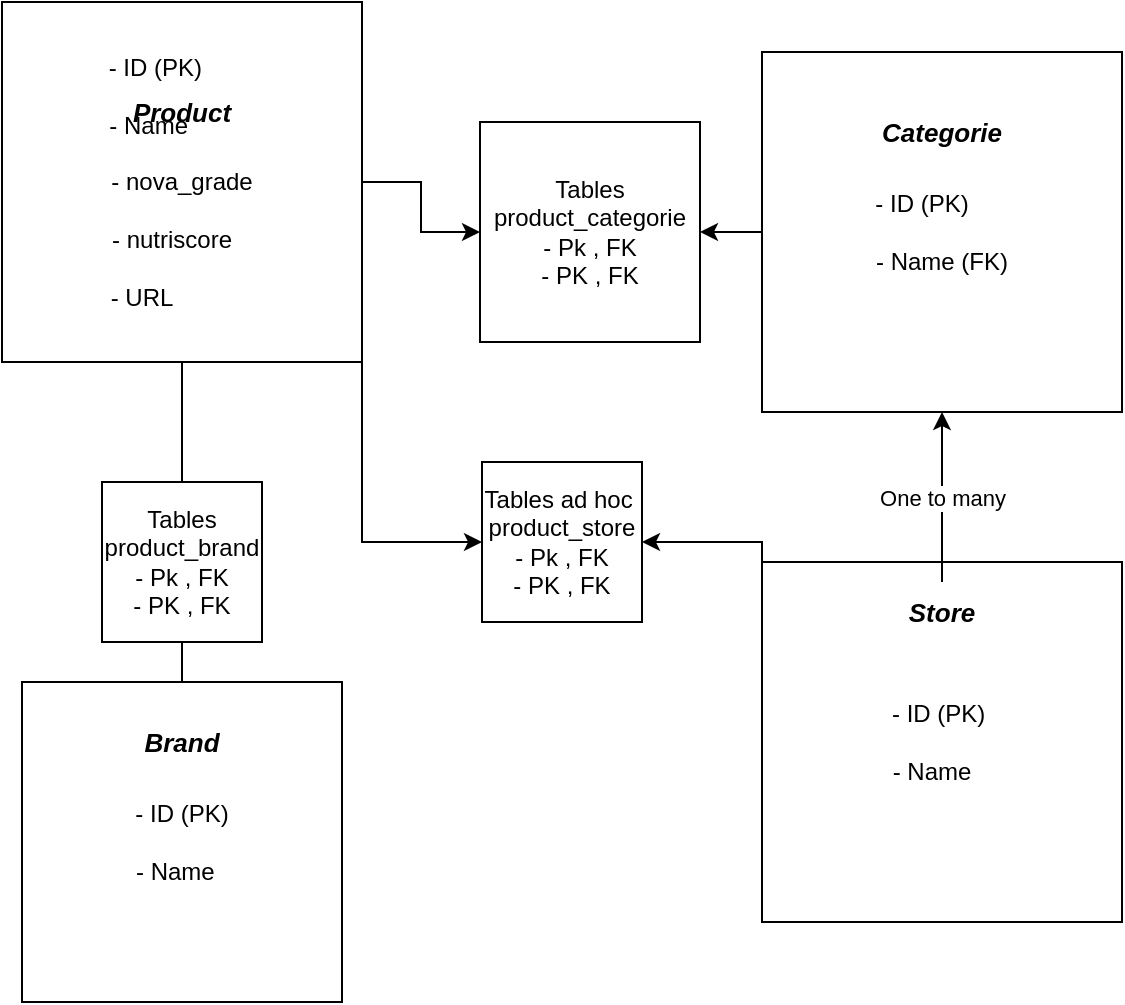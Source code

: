 <mxfile version="13.9.9" type="device"><diagram id="dAPC-p7QNrLlhckH_aeJ" name="Page-1"><mxGraphModel dx="768" dy="491" grid="1" gridSize="10" guides="1" tooltips="1" connect="1" arrows="1" fold="1" page="1" pageScale="1" pageWidth="827" pageHeight="1169" math="0" shadow="0"><root><mxCell id="0"/><mxCell id="1" parent="0"/><mxCell id="74UMSGYcvWy5tOo4xECv-6" style="edgeStyle=orthogonalEdgeStyle;rounded=0;orthogonalLoop=1;jettySize=auto;html=1;exitX=1;exitY=0.5;exitDx=0;exitDy=0;" parent="1" source="x8eyoRmcrZJcXqNhhZRO-1" target="74UMSGYcvWy5tOo4xECv-5" edge="1"><mxGeometry relative="1" as="geometry"/></mxCell><mxCell id="74UMSGYcvWy5tOo4xECv-9" style="edgeStyle=orthogonalEdgeStyle;rounded=0;orthogonalLoop=1;jettySize=auto;html=1;exitX=1;exitY=1;exitDx=0;exitDy=0;entryX=0;entryY=0.5;entryDx=0;entryDy=0;" parent="1" source="x8eyoRmcrZJcXqNhhZRO-1" target="74UMSGYcvWy5tOo4xECv-8" edge="1"><mxGeometry relative="1" as="geometry"/></mxCell><mxCell id="x8eyoRmcrZJcXqNhhZRO-1" value="- ID (PK)&amp;nbsp; &amp;nbsp; &amp;nbsp; &amp;nbsp;&amp;nbsp;&lt;br&gt;&lt;br&gt;- Name&amp;nbsp; &amp;nbsp; &amp;nbsp; &amp;nbsp; &amp;nbsp;&amp;nbsp;&lt;br&gt;&lt;br&gt;- nova_grade&lt;br&gt;&lt;br&gt;- nutriscore&amp;nbsp; &amp;nbsp;&lt;br&gt;&lt;br&gt;- URL&amp;nbsp; &amp;nbsp; &amp;nbsp; &amp;nbsp; &amp;nbsp; &amp;nbsp;&amp;nbsp;" style="whiteSpace=wrap;html=1;aspect=fixed;" parent="1" vertex="1"><mxGeometry x="120" y="40" width="180" height="180" as="geometry"/></mxCell><mxCell id="74UMSGYcvWy5tOo4xECv-7" style="edgeStyle=orthogonalEdgeStyle;rounded=0;orthogonalLoop=1;jettySize=auto;html=1;exitX=0;exitY=0.5;exitDx=0;exitDy=0;entryX=1;entryY=0.5;entryDx=0;entryDy=0;" parent="1" source="x8eyoRmcrZJcXqNhhZRO-2" target="74UMSGYcvWy5tOo4xECv-5" edge="1"><mxGeometry relative="1" as="geometry"/></mxCell><mxCell id="x8eyoRmcrZJcXqNhhZRO-2" value="- ID (PK)&amp;nbsp; &amp;nbsp; &amp;nbsp;&amp;nbsp;&lt;br&gt;&lt;br&gt;- Name (FK)" style="whiteSpace=wrap;html=1;aspect=fixed;" parent="1" vertex="1"><mxGeometry x="500" y="65" width="180" height="180" as="geometry"/></mxCell><mxCell id="x8eyoRmcrZJcXqNhhZRO-3" value="- ID (PK)&lt;br&gt;&lt;br&gt;- Name&amp;nbsp;&amp;nbsp;" style="whiteSpace=wrap;html=1;aspect=fixed;" parent="1" vertex="1"><mxGeometry x="130" y="380" width="160" height="160" as="geometry"/></mxCell><mxCell id="74UMSGYcvWy5tOo4xECv-10" style="edgeStyle=orthogonalEdgeStyle;rounded=0;orthogonalLoop=1;jettySize=auto;html=1;exitX=0;exitY=0;exitDx=0;exitDy=0;entryX=1;entryY=0.5;entryDx=0;entryDy=0;" parent="1" source="x8eyoRmcrZJcXqNhhZRO-4" target="74UMSGYcvWy5tOo4xECv-8" edge="1"><mxGeometry relative="1" as="geometry"><Array as="points"><mxPoint x="500" y="310"/></Array></mxGeometry></mxCell><mxCell id="x8eyoRmcrZJcXqNhhZRO-4" value="- ID (PK)&amp;nbsp;&lt;br&gt;&lt;br&gt;- Name&amp;nbsp; &amp;nbsp;" style="whiteSpace=wrap;html=1;aspect=fixed;" parent="1" vertex="1"><mxGeometry x="500" y="320" width="180" height="180" as="geometry"/></mxCell><mxCell id="x8eyoRmcrZJcXqNhhZRO-5" value="&lt;b&gt;&lt;i&gt;&lt;font style=&quot;font-size: 13px&quot;&gt;Product&lt;/font&gt;&lt;/i&gt;&lt;/b&gt;" style="text;html=1;strokeColor=none;fillColor=none;align=center;verticalAlign=middle;whiteSpace=wrap;rounded=0;" parent="1" vertex="1"><mxGeometry x="135" y="80" width="150" height="30" as="geometry"/></mxCell><mxCell id="x8eyoRmcrZJcXqNhhZRO-6" value="&lt;b&gt;&lt;i&gt;&lt;font style=&quot;font-size: 13px&quot;&gt;Categorie&lt;/font&gt;&lt;/i&gt;&lt;/b&gt;" style="text;html=1;strokeColor=none;fillColor=none;align=center;verticalAlign=middle;whiteSpace=wrap;rounded=0;" parent="1" vertex="1"><mxGeometry x="515" y="90" width="150" height="30" as="geometry"/></mxCell><mxCell id="x8eyoRmcrZJcXqNhhZRO-8" value="&lt;span style=&quot;font-size: 13px&quot;&gt;&lt;b&gt;&lt;i&gt;Brand&lt;/i&gt;&lt;/b&gt;&lt;/span&gt;" style="text;html=1;strokeColor=none;fillColor=none;align=center;verticalAlign=middle;whiteSpace=wrap;rounded=0;" parent="1" vertex="1"><mxGeometry x="135" y="395" width="150" height="30" as="geometry"/></mxCell><mxCell id="FhKMMPSU-BOuiyhY6cIN-4" value="One to many" style="edgeStyle=orthogonalEdgeStyle;rounded=0;orthogonalLoop=1;jettySize=auto;html=1;exitX=0.5;exitY=0;exitDx=0;exitDy=0;" parent="1" source="x8eyoRmcrZJcXqNhhZRO-9" target="x8eyoRmcrZJcXqNhhZRO-2" edge="1"><mxGeometry relative="1" as="geometry"/></mxCell><mxCell id="x8eyoRmcrZJcXqNhhZRO-9" value="&lt;b&gt;&lt;i&gt;&lt;font style=&quot;font-size: 13px&quot;&gt;Store&lt;/font&gt;&lt;/i&gt;&lt;/b&gt;" style="text;html=1;strokeColor=none;fillColor=none;align=center;verticalAlign=middle;whiteSpace=wrap;rounded=0;" parent="1" vertex="1"><mxGeometry x="515" y="330" width="150" height="30" as="geometry"/></mxCell><mxCell id="74UMSGYcvWy5tOo4xECv-3" value="" style="endArrow=none;html=1;entryX=0.5;entryY=1;entryDx=0;entryDy=0;exitX=0.5;exitY=0;exitDx=0;exitDy=0;" parent="1" source="74UMSGYcvWy5tOo4xECv-1" target="x8eyoRmcrZJcXqNhhZRO-1" edge="1"><mxGeometry width="50" height="50" relative="1" as="geometry"><mxPoint x="200" y="320" as="sourcePoint"/><mxPoint x="250" y="270" as="targetPoint"/></mxGeometry></mxCell><mxCell id="74UMSGYcvWy5tOo4xECv-1" value="Tables&lt;br&gt;product_brand&lt;br&gt;- Pk , FK&lt;br&gt;- PK , FK" style="whiteSpace=wrap;html=1;aspect=fixed;" parent="1" vertex="1"><mxGeometry x="170" y="280" width="80" height="80" as="geometry"/></mxCell><mxCell id="74UMSGYcvWy5tOo4xECv-4" value="" style="endArrow=none;html=1;entryX=0.5;entryY=1;entryDx=0;entryDy=0;exitX=0.5;exitY=0;exitDx=0;exitDy=0;" parent="1" source="x8eyoRmcrZJcXqNhhZRO-3" target="74UMSGYcvWy5tOo4xECv-1" edge="1"><mxGeometry width="50" height="50" relative="1" as="geometry"><mxPoint x="210" y="390" as="sourcePoint"/><mxPoint x="210" y="260" as="targetPoint"/></mxGeometry></mxCell><mxCell id="74UMSGYcvWy5tOo4xECv-5" value="Tables product_categorie&lt;br&gt;- Pk , FK&lt;br&gt;- PK , FK" style="whiteSpace=wrap;html=1;aspect=fixed;" parent="1" vertex="1"><mxGeometry x="359" y="100" width="110" height="110" as="geometry"/></mxCell><mxCell id="74UMSGYcvWy5tOo4xECv-8" value="Tables ad hoc&amp;nbsp;&lt;br&gt;product_store&lt;br&gt;- Pk , FK&lt;br&gt;- PK , FK" style="whiteSpace=wrap;html=1;aspect=fixed;" parent="1" vertex="1"><mxGeometry x="360" y="270" width="80" height="80" as="geometry"/></mxCell></root></mxGraphModel></diagram></mxfile>